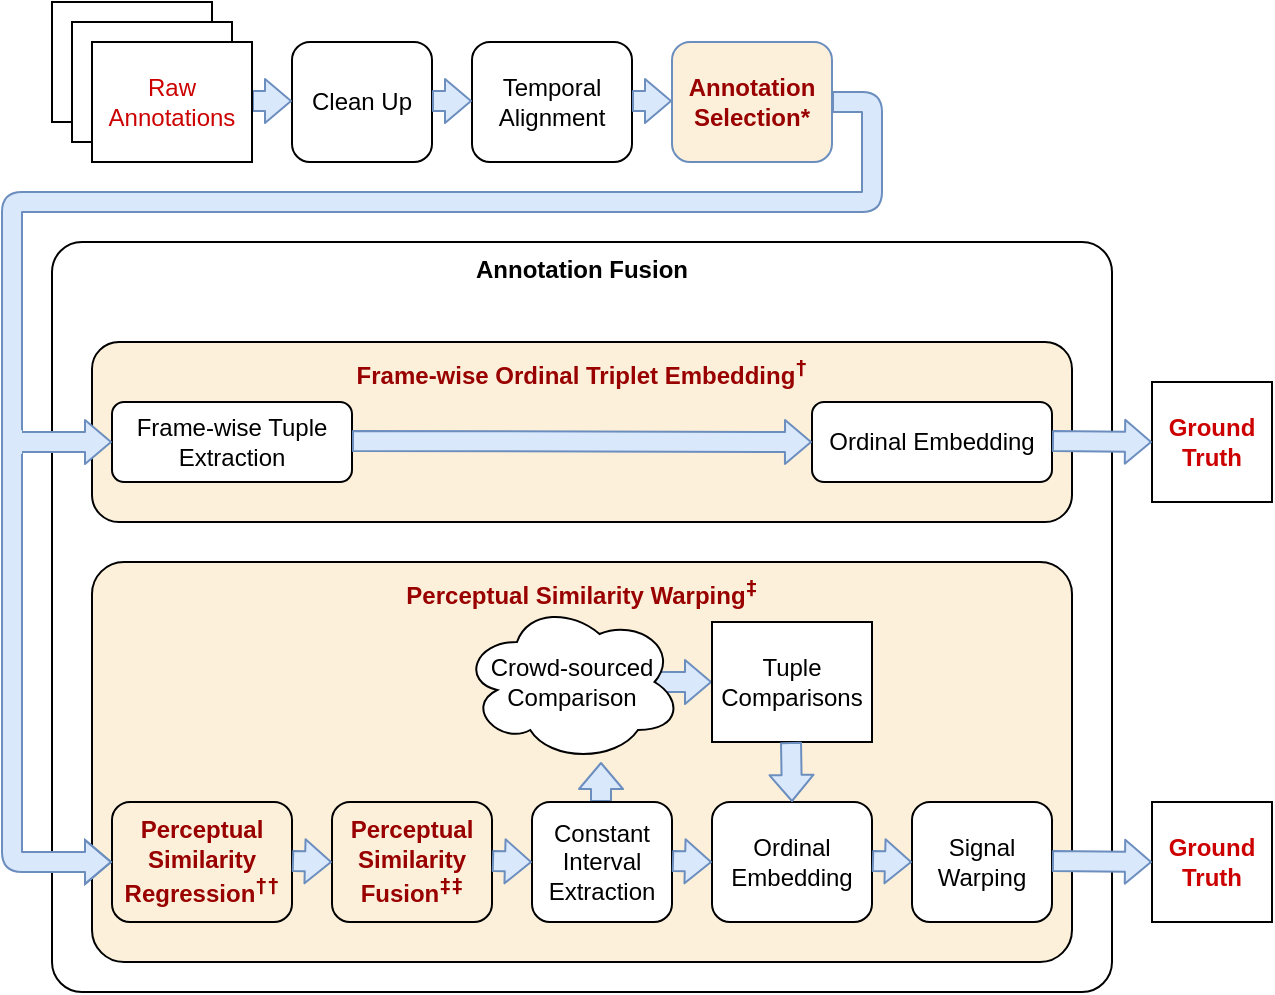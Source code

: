 <mxfile version="13.6.1" type="device"><diagram id="w34QvVnuLv4NkVxLSe93" name="Page-1"><mxGraphModel dx="1422" dy="892" grid="1" gridSize="10" guides="1" tooltips="1" connect="1" arrows="1" fold="1" page="1" pageScale="1" pageWidth="850" pageHeight="1100" math="0" shadow="0"><root><mxCell id="0"/><mxCell id="1" parent="0"/><mxCell id="rYyUOVgZ5KWRDtywghYH-3" value="" style="rounded=0;whiteSpace=wrap;html=1;" parent="1" vertex="1"><mxGeometry x="130" y="250" width="80" height="60" as="geometry"/></mxCell><mxCell id="rYyUOVgZ5KWRDtywghYH-2" value="" style="rounded=0;whiteSpace=wrap;html=1;" parent="1" vertex="1"><mxGeometry x="140" y="260" width="80" height="60" as="geometry"/></mxCell><mxCell id="Zc1mB0pqfgDFsnlOa_5Z-39" value="Annotation Fusion" style="rounded=1;whiteSpace=wrap;html=1;verticalAlign=top;fontStyle=1;arcSize=4;fillColor=#FFFFFF;" parent="1" vertex="1"><mxGeometry x="130" y="370" width="530" height="375" as="geometry"/></mxCell><mxCell id="Zc1mB0pqfgDFsnlOa_5Z-7" value="&lt;font color=&quot;#990000&quot;&gt;&lt;b&gt;Perceptual Similarity Warping&lt;/b&gt;&lt;b&gt;&lt;sup&gt;&lt;code&gt;&lt;span class=&quot;pln&quot;&gt;‡&lt;/span&gt;&lt;/code&gt;&lt;code&gt;&lt;/code&gt;&lt;/sup&gt;&lt;/b&gt;&lt;/font&gt;" style="rounded=1;whiteSpace=wrap;html=1;verticalAlign=top;arcSize=8;fillColor=#fcf0da;" parent="1" vertex="1"><mxGeometry x="150" y="530" width="490" height="200" as="geometry"/></mxCell><mxCell id="Zc1mB0pqfgDFsnlOa_5Z-25" value="" style="shape=flexArrow;endArrow=classic;html=1;endWidth=11;endSize=4;fillColor=#dae8fc;strokeColor=#6c8ebf;" parent="1" edge="1"><mxGeometry width="50" height="50" relative="1" as="geometry"><mxPoint x="404.5" y="650" as="sourcePoint"/><mxPoint x="404.5" y="630" as="targetPoint"/></mxGeometry></mxCell><mxCell id="Zc1mB0pqfgDFsnlOa_5Z-26" value="" style="shape=flexArrow;endArrow=classic;html=1;endWidth=11;endSize=4;exitX=0.875;exitY=0.5;exitDx=0;exitDy=0;exitPerimeter=0;fillColor=#dae8fc;strokeColor=#6c8ebf;" parent="1" source="Zc1mB0pqfgDFsnlOa_5Z-12" edge="1"><mxGeometry width="50" height="50" relative="1" as="geometry"><mxPoint x="440" y="589.5" as="sourcePoint"/><mxPoint x="460" y="590" as="targetPoint"/></mxGeometry></mxCell><mxCell id="Zc1mB0pqfgDFsnlOa_5Z-17" value="&lt;font color=&quot;#990000&quot;&gt;&lt;b&gt;Frame-wise Ordinal Triplet Embedding&lt;sup&gt;&lt;code&gt;&lt;span class=&quot;pln&quot;&gt;†&lt;/span&gt;&lt;/code&gt;&lt;/sup&gt;&lt;/b&gt;&lt;/font&gt;" style="rounded=1;whiteSpace=wrap;html=1;verticalAlign=top;fillColor=#fcf0da;" parent="1" vertex="1"><mxGeometry x="150" y="420" width="490" height="90" as="geometry"/></mxCell><mxCell id="Zc1mB0pqfgDFsnlOa_5Z-5" value="Clean Up" style="rounded=1;whiteSpace=wrap;html=1;" parent="1" vertex="1"><mxGeometry x="250" y="270" width="70" height="60" as="geometry"/></mxCell><mxCell id="Zc1mB0pqfgDFsnlOa_5Z-9" value="&lt;div&gt;&lt;font color=&quot;#990000&quot;&gt;&lt;b&gt;Perceptual Similarity Regression&lt;/b&gt;&lt;/font&gt;&lt;b&gt;&lt;sup&gt;&lt;font color=&quot;#990000&quot;&gt;&lt;code&gt;&lt;span class=&quot;pln&quot;&gt;††&lt;/span&gt;&lt;/code&gt;&lt;/font&gt;&lt;/sup&gt;&lt;/b&gt;&lt;/div&gt;" style="rounded=1;whiteSpace=wrap;html=1;fillColor=#fcf0da;" parent="1" vertex="1"><mxGeometry x="160" y="650" width="90" height="60" as="geometry"/></mxCell><mxCell id="Zc1mB0pqfgDFsnlOa_5Z-10" value="&lt;div&gt;&lt;font color=&quot;#990000&quot;&gt;&lt;b&gt;Perceptual Similarity Fusion&lt;sup&gt;&lt;code&gt;&lt;span class=&quot;pln&quot;&gt;‡‡&lt;/span&gt;&lt;/code&gt;&lt;/sup&gt;&lt;/b&gt;&lt;/font&gt;&lt;/div&gt;" style="rounded=1;whiteSpace=wrap;html=1;fillColor=#fcf0da;" parent="1" vertex="1"><mxGeometry x="270" y="650" width="80" height="60" as="geometry"/></mxCell><mxCell id="Zc1mB0pqfgDFsnlOa_5Z-11" value="Constant Interval Extraction" style="rounded=1;whiteSpace=wrap;html=1;" parent="1" vertex="1"><mxGeometry x="370" y="650" width="70" height="60" as="geometry"/></mxCell><mxCell id="Zc1mB0pqfgDFsnlOa_5Z-12" value="&lt;div&gt;Crowd-sourced Comparison&lt;/div&gt;" style="ellipse;shape=cloud;whiteSpace=wrap;html=1;" parent="1" vertex="1"><mxGeometry x="335" y="550" width="110" height="80" as="geometry"/></mxCell><mxCell id="Zc1mB0pqfgDFsnlOa_5Z-13" value="&lt;div&gt;Tuple Comparisons&lt;/div&gt;" style="rounded=0;whiteSpace=wrap;html=1;" parent="1" vertex="1"><mxGeometry x="460" y="560" width="80" height="60" as="geometry"/></mxCell><mxCell id="Zc1mB0pqfgDFsnlOa_5Z-14" value="Ordinal Embedding" style="rounded=1;whiteSpace=wrap;html=1;" parent="1" vertex="1"><mxGeometry x="460" y="650" width="80" height="60" as="geometry"/></mxCell><mxCell id="Zc1mB0pqfgDFsnlOa_5Z-15" value="Signal Warping" style="rounded=1;whiteSpace=wrap;html=1;" parent="1" vertex="1"><mxGeometry x="560" y="650" width="70" height="60" as="geometry"/></mxCell><mxCell id="Zc1mB0pqfgDFsnlOa_5Z-16" value="&lt;div&gt;&lt;b&gt;&lt;font color=&quot;#cc0000&quot;&gt;Ground Truth&lt;/font&gt;&lt;/b&gt;&lt;/div&gt;" style="rounded=0;whiteSpace=wrap;html=1;" parent="1" vertex="1"><mxGeometry x="680" y="440" width="60" height="60" as="geometry"/></mxCell><mxCell id="Zc1mB0pqfgDFsnlOa_5Z-8" value="Frame-wise Tuple Extraction" style="rounded=1;whiteSpace=wrap;html=1;" parent="1" vertex="1"><mxGeometry x="160" y="450" width="120" height="40" as="geometry"/></mxCell><mxCell id="Zc1mB0pqfgDFsnlOa_5Z-18" value="&lt;div&gt;Ordinal Embedding&lt;/div&gt;" style="rounded=1;whiteSpace=wrap;html=1;" parent="1" vertex="1"><mxGeometry x="510" y="450" width="120" height="40" as="geometry"/></mxCell><mxCell id="Zc1mB0pqfgDFsnlOa_5Z-19" value="Temporal Alignment" style="rounded=1;whiteSpace=wrap;html=1;" parent="1" vertex="1"><mxGeometry x="340" y="270" width="80" height="60" as="geometry"/></mxCell><mxCell id="Zc1mB0pqfgDFsnlOa_5Z-20" value="" style="shape=flexArrow;endArrow=classic;html=1;endWidth=11;endSize=4;fillColor=#dae8fc;strokeColor=#6c8ebf;" parent="1" edge="1"><mxGeometry width="50" height="50" relative="1" as="geometry"><mxPoint x="250" y="679.5" as="sourcePoint"/><mxPoint x="270" y="680" as="targetPoint"/></mxGeometry></mxCell><mxCell id="Zc1mB0pqfgDFsnlOa_5Z-21" value="" style="shape=flexArrow;endArrow=classic;html=1;endWidth=11;endSize=4;fillColor=#dae8fc;strokeColor=#6c8ebf;" parent="1" edge="1"><mxGeometry width="50" height="50" relative="1" as="geometry"><mxPoint x="350" y="679.5" as="sourcePoint"/><mxPoint x="370" y="680" as="targetPoint"/></mxGeometry></mxCell><mxCell id="Zc1mB0pqfgDFsnlOa_5Z-23" value="" style="shape=flexArrow;endArrow=classic;html=1;endWidth=11;endSize=4;fillColor=#dae8fc;strokeColor=#6c8ebf;" parent="1" edge="1"><mxGeometry width="50" height="50" relative="1" as="geometry"><mxPoint x="540" y="679.5" as="sourcePoint"/><mxPoint x="560" y="680" as="targetPoint"/></mxGeometry></mxCell><mxCell id="Zc1mB0pqfgDFsnlOa_5Z-24" value="" style="shape=flexArrow;endArrow=classic;html=1;endWidth=11;endSize=4;fillColor=#dae8fc;strokeColor=#6c8ebf;" parent="1" edge="1"><mxGeometry width="50" height="50" relative="1" as="geometry"><mxPoint x="440" y="679.5" as="sourcePoint"/><mxPoint x="460" y="680" as="targetPoint"/></mxGeometry></mxCell><mxCell id="Zc1mB0pqfgDFsnlOa_5Z-28" value="" style="shape=flexArrow;endArrow=classic;html=1;endWidth=11;endSize=4;entryX=0.5;entryY=0;entryDx=0;entryDy=0;fillColor=#dae8fc;strokeColor=#6c8ebf;" parent="1" target="Zc1mB0pqfgDFsnlOa_5Z-14" edge="1"><mxGeometry width="50" height="50" relative="1" as="geometry"><mxPoint x="499.5" y="620" as="sourcePoint"/><mxPoint x="499.5" y="640" as="targetPoint"/></mxGeometry></mxCell><mxCell id="Zc1mB0pqfgDFsnlOa_5Z-30" value="" style="shape=flexArrow;endArrow=classic;html=1;endWidth=11;endSize=4;edgeStyle=orthogonalEdgeStyle;exitX=1;exitY=0.5;exitDx=0;exitDy=0;fillColor=#dae8fc;entryX=0;entryY=0.5;entryDx=0;entryDy=0;strokeColor=#6c8ebf;" parent="1" source="Zc1mB0pqfgDFsnlOa_5Z-6" target="Zc1mB0pqfgDFsnlOa_5Z-9" edge="1"><mxGeometry width="50" height="50" relative="1" as="geometry"><mxPoint x="680" y="280" as="sourcePoint"/><mxPoint x="140" y="670" as="targetPoint"/><Array as="points"><mxPoint x="540" y="300"/><mxPoint x="540" y="350"/><mxPoint x="110" y="350"/><mxPoint x="110" y="680"/></Array></mxGeometry></mxCell><mxCell id="Zc1mB0pqfgDFsnlOa_5Z-35" value="" style="shape=flexArrow;endArrow=classic;html=1;endWidth=11;endSize=4;fillColor=#dae8fc;strokeColor=#6c8ebf;" parent="1" edge="1"><mxGeometry width="50" height="50" relative="1" as="geometry"><mxPoint x="230" y="299.5" as="sourcePoint"/><mxPoint x="250" y="299.5" as="targetPoint"/></mxGeometry></mxCell><mxCell id="Zc1mB0pqfgDFsnlOa_5Z-36" value="" style="shape=flexArrow;endArrow=classic;html=1;endWidth=11;endSize=4;fillColor=#dae8fc;strokeColor=#6c8ebf;" parent="1" edge="1"><mxGeometry width="50" height="50" relative="1" as="geometry"><mxPoint x="320" y="299.5" as="sourcePoint"/><mxPoint x="340" y="299.5" as="targetPoint"/></mxGeometry></mxCell><mxCell id="Zc1mB0pqfgDFsnlOa_5Z-37" value="" style="shape=flexArrow;endArrow=classic;html=1;endWidth=11;endSize=4;fillColor=#dae8fc;strokeColor=#6c8ebf;" parent="1" edge="1"><mxGeometry width="50" height="50" relative="1" as="geometry"><mxPoint x="420" y="299.5" as="sourcePoint"/><mxPoint x="440" y="299.5" as="targetPoint"/></mxGeometry></mxCell><mxCell id="Zc1mB0pqfgDFsnlOa_5Z-6" value="&lt;div&gt;&lt;b&gt;&lt;font color=&quot;#990000&quot;&gt;Annotation Selection*&lt;/font&gt;&lt;/b&gt;&lt;/div&gt;" style="rounded=1;whiteSpace=wrap;html=1;strokeColor=#6c8ebf;fillColor=#fcf0da;" parent="1" vertex="1"><mxGeometry x="440" y="270" width="80" height="60" as="geometry"/></mxCell><mxCell id="Zc1mB0pqfgDFsnlOa_5Z-44" value="" style="shape=flexArrow;endArrow=classic;html=1;endWidth=11;endSize=4;fillColor=#dae8fc;strokeColor=#6c8ebf;" parent="1" edge="1"><mxGeometry width="50" height="50" relative="1" as="geometry"><mxPoint x="110" y="470" as="sourcePoint"/><mxPoint x="160" y="470" as="targetPoint"/></mxGeometry></mxCell><mxCell id="Zc1mB0pqfgDFsnlOa_5Z-45" value="" style="rounded=0;whiteSpace=wrap;html=1;fillColor=#dae8fc;strokeColor=none;" parent="1" vertex="1"><mxGeometry x="106" y="464" width="9" height="12" as="geometry"/></mxCell><mxCell id="Zc1mB0pqfgDFsnlOa_5Z-50" value="" style="shape=flexArrow;endArrow=classic;html=1;endWidth=11;endSize=4;entryX=0;entryY=0.5;entryDx=0;entryDy=0;fillColor=#dae8fc;strokeColor=#6c8ebf;" parent="1" target="Zc1mB0pqfgDFsnlOa_5Z-18" edge="1"><mxGeometry width="50" height="50" relative="1" as="geometry"><mxPoint x="280" y="469.5" as="sourcePoint"/><mxPoint x="300" y="469.5" as="targetPoint"/></mxGeometry></mxCell><mxCell id="rYyUOVgZ5KWRDtywghYH-1" value="Raw Annotations" style="rounded=0;whiteSpace=wrap;html=1;fontColor=#CC0000;" parent="1" vertex="1"><mxGeometry x="150" y="270" width="80" height="60" as="geometry"/></mxCell><mxCell id="zZIEaedzf-Zp_1f91xsB-1" value="&lt;div&gt;&lt;b&gt;&lt;font color=&quot;#cc0000&quot;&gt;Ground Truth&lt;/font&gt;&lt;/b&gt;&lt;/div&gt;" style="rounded=0;whiteSpace=wrap;html=1;" vertex="1" parent="1"><mxGeometry x="680" y="650" width="60" height="60" as="geometry"/></mxCell><mxCell id="zZIEaedzf-Zp_1f91xsB-2" value="" style="shape=flexArrow;endArrow=classic;html=1;endWidth=11;endSize=4;fillColor=#dae8fc;strokeColor=#6c8ebf;entryX=0;entryY=0.5;entryDx=0;entryDy=0;" edge="1" parent="1" target="Zc1mB0pqfgDFsnlOa_5Z-16"><mxGeometry width="50" height="50" relative="1" as="geometry"><mxPoint x="630" y="469.5" as="sourcePoint"/><mxPoint x="670" y="470" as="targetPoint"/></mxGeometry></mxCell><mxCell id="zZIEaedzf-Zp_1f91xsB-4" value="" style="shape=flexArrow;endArrow=classic;html=1;endWidth=11;endSize=4;fillColor=#dae8fc;strokeColor=#6c8ebf;entryX=0;entryY=0.5;entryDx=0;entryDy=0;" edge="1" parent="1"><mxGeometry width="50" height="50" relative="1" as="geometry"><mxPoint x="630" y="679.5" as="sourcePoint"/><mxPoint x="680" y="680" as="targetPoint"/></mxGeometry></mxCell></root></mxGraphModel></diagram></mxfile>